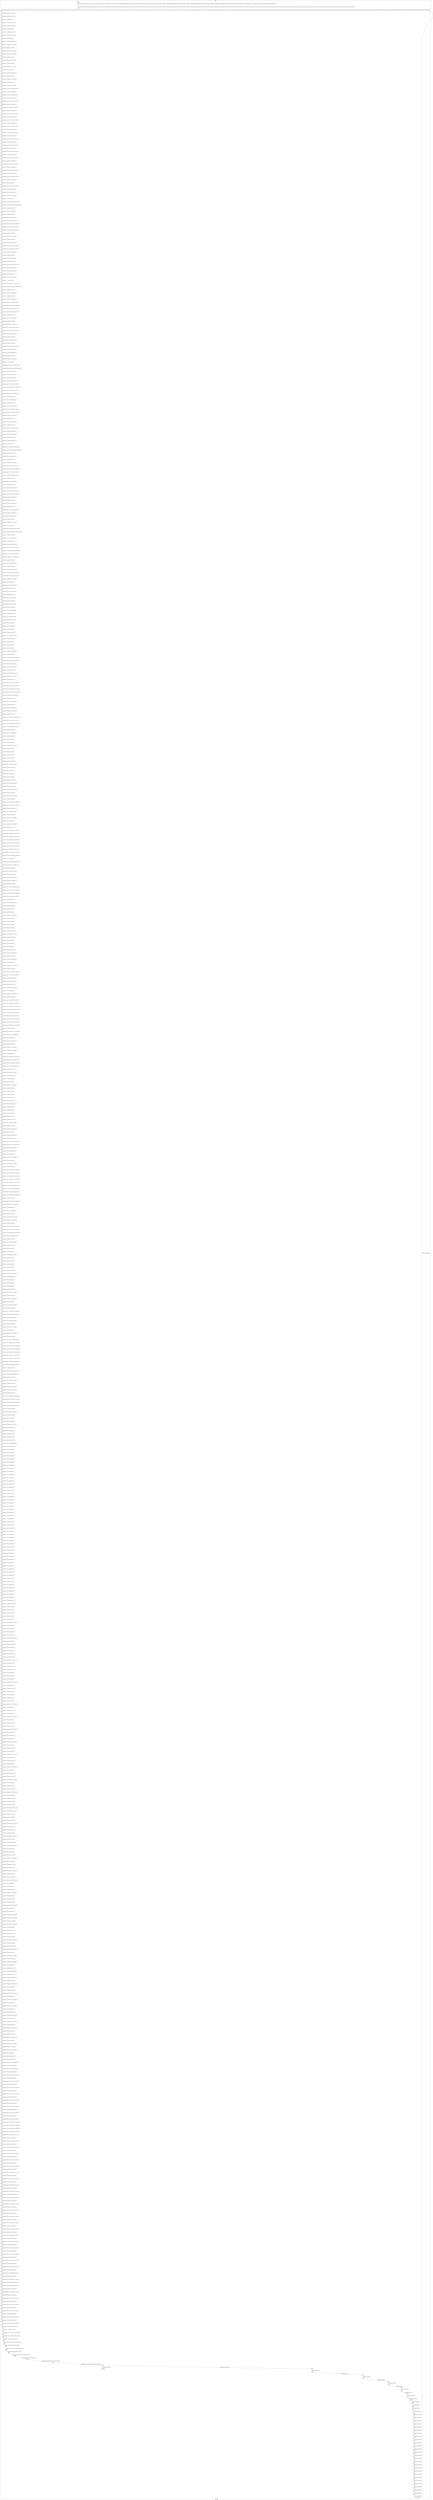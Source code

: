 digraph G {
label="Btor2XCFA";
subgraph cluster_0 {
label="main";
main_init[];
l1[];
l3[];
l4[];
l5[];
l6[];
l7[];
l8[];
l9[];
l10[];
l11[];
l12[];
l13[];
l14[];
l15[];
l16[];
l17[];
l18[];
l19[];
l20[];
l21[];
l22[];
l23[];
l24[];
l25[];
l26[];
l27[];
l28[];
l29[];
l30[];
l31[];
l32[];
l33[];
l34[];
l35[];
l36[];
l37[];
l38[];
l39[];
l40[];
l41[];
l42[];
l43[];
l44[];
l45[];
l46[];
l47[];
l48[];
l49[];
l50[];
l51[];
l52[];
l53[];
l54[];
l55[];
l56[];
l57[];
l58[];
l59[];
l60[];
l61[];
l62[];
l63[];
l64[];
l65[];
l66[];
l67[];
l68[];
l69[];
l70[];
l71[];
l72[];
l73[];
l74[];
l75[];
l76[];
l77[];
l78[];
l79[];
l80[];
l81[];
l82[];
l83[];
l84[];
l85[];
l86[];
l87[];
l88[];
l89[];
l90[];
l91[];
l92[];
l93[];
l94[];
l95[];
l96[];
l97[];
l98[];
l99[];
l100[];
l101[];
l102[];
l103[];
l104[];
l105[];
l106[];
l107[];
l108[];
l109[];
l110[];
l111[];
l112[];
l113[];
l114[];
l115[];
l116[];
l117[];
l118[];
l119[];
l120[];
l121[];
l122[];
l123[];
l124[];
l125[];
l126[];
l127[];
l128[];
l129[];
l130[];
l131[];
l132[];
l133[];
l134[];
l135[];
l136[];
l137[];
l138[];
l139[];
l140[];
l141[];
l142[];
l143[];
l144[];
l145[];
l146[];
l147[];
l148[];
l149[];
l150[];
l151[];
l152[];
l153[];
l154[];
l155[];
l156[];
l157[];
l158[];
l159[];
l160[];
l161[];
l162[];
l163[];
l164[];
l165[];
l166[];
l167[];
l168[];
l169[];
l170[];
l171[];
l172[];
l173[];
l174[];
l175[];
l176[];
l177[];
l178[];
l179[];
l180[];
l181[];
l182[];
l183[];
l184[];
l185[];
l186[];
l187[];
l188[];
l189[];
l190[];
l191[];
l192[];
l193[];
l194[];
l195[];
l196[];
l197[];
l198[];
l199[];
l200[];
l201[];
l202[];
l203[];
l204[];
l205[];
l206[];
l207[];
l208[];
l209[];
l210[];
l211[];
l212[];
l213[];
l214[];
l215[];
l216[];
l217[];
l218[];
l219[];
l220[];
l221[];
l222[];
l223[];
l224[];
l225[];
l226[];
l227[];
l228[];
l229[];
l230[];
l231[];
l232[];
l233[];
l234[];
l235[];
l236[];
l237[];
l238[];
l239[];
l240[];
l241[];
l242[];
l243[];
l244[];
l245[];
l246[];
l247[];
l248[];
l249[];
l250[];
l251[];
l252[];
l253[];
l254[];
l255[];
l256[];
l257[];
l258[];
l259[];
l260[];
l261[];
l262[];
l263[];
l264[];
l265[];
l266[];
l267[];
l268[];
l269[];
l270[];
l271[];
l272[];
l273[];
l274[];
l275[];
l276[];
l277[];
l278[];
l279[];
l280[];
l281[];
l282[];
l283[];
l284[];
l285[];
l286[];
l287[];
l288[];
l289[];
l290[];
l291[];
l292[];
l293[];
l294[];
l295[];
l296[];
l297[];
l298[];
l299[];
l300[];
l301[];
l302[];
l303[];
l304[];
l305[];
l306[];
l307[];
l308[];
l309[];
l310[];
l311[];
l312[];
l313[];
l314[];
l315[];
l316[];
l317[];
l318[];
l319[];
l320[];
l321[];
l322[];
l323[];
l324[];
l325[];
l326[];
l327[];
l328[];
l329[];
l330[];
l331[];
l332[];
l333[];
l334[];
l335[];
l336[];
l337[];
l338[];
l339[];
l340[];
l341[];
l342[];
l343[];
l344[];
l345[];
l346[];
l347[];
l348[];
l349[];
l350[];
l351[];
l352[];
l353[];
l354[];
l355[];
l356[];
l357[];
l358[];
l359[];
l360[];
l361[];
l362[];
l363[];
l364[];
l365[];
l366[];
l367[];
l368[];
l369[];
l370[];
l371[];
l372[];
l373[];
l374[];
l375[];
l376[];
l377[];
l378[];
l379[];
l380[];
l381[];
l382[];
l383[];
l384[];
l385[];
l386[];
l387[];
l388[];
l389[];
l390[];
l391[];
l392[];
l393[];
l394[];
l395[];
l396[];
l397[];
l398[];
l399[];
l400[];
l401[];
l402[];
l403[];
l404[];
l405[];
l406[];
l407[];
l408[];
l409[];
l410[];
l411[];
l412[];
l413[];
l414[];
l415[];
l416[];
l417[];
l418[];
l419[];
l420[];
l421[];
l422[];
l423[];
l424[];
l425[];
l426[];
l427[];
l428[];
l429[];
l430[];
l431[];
l432[];
l433[];
l434[];
l435[];
l436[];
l437[];
l438[];
l439[];
l440[];
l441[];
l442[];
l443[];
l444[];
l445[];
l446[];
l447[];
l448[];
l449[];
l450[];
l451[];
l452[];
l453[];
l454[];
l455[];
l456[];
l457[];
l458[];
l459[];
l460[];
l461[];
l462[];
l463[];
l464[];
l465[];
l466[];
l467[];
l468[];
l469[];
l470[];
l471[];
l472[];
l473[];
l474[];
l475[];
l476[];
l477[];
l478[];
l479[];
l480[];
l481[];
l482[];
l483[];
l484[];
l485[];
l486[];
l487[];
l488[];
l489[];
l490[];
l491[];
l492[];
l493[];
l494[];
l495[];
l496[];
l497[];
l498[];
l499[];
l500[];
l501[];
l502[];
l503[];
l504[];
l505[];
l506[];
l507[];
l508[];
l509[];
l510[];
l511[];
l512[];
l513[];
l514[];
l515[];
l516[];
l517[];
l518[];
l519[];
l520[];
l521[];
l522[];
l523[];
l524[];
l525[];
l526[];
l527[];
l528[];
l529[];
l530[];
l531[];
l532[];
l533[];
l534[];
l535[];
l536[];
l537[];
l538[];
l539[];
l540[];
l541[];
l542[];
l543[];
l544[];
l545[];
l546[];
l547[];
l548[];
l549[];
l550[];
l551[];
l552[];
l553[];
l554[];
l555[];
l556[];
l557[];
l558[];
l559[];
l560[];
l561[];
l562[];
l563[];
l564[];
l565[];
l566[];
l567[];
l568[];
l569[];
l570[];
l571[];
l572[];
l573[];
l574[];
l575[];
l576[];
l577[];
l578[];
l579[];
l580[];
l581[];
l582[];
l583[];
l584[];
l585[];
l586[];
l587[];
l588[];
l589[];
l590[];
l591[];
l592[];
l593[];
l594[];
l595[];
l596[];
l597[];
l598[];
l599[];
l600[];
l601[];
l602[];
l603[];
l604[];
l605[];
l606[];
l607[];
l608[];
l609[];
l610[];
l611[];
l612[];
l613[];
l614[];
l615[];
l616[];
l617[];
l618[];
l619[];
l620[];
l621[];
l622[];
l623[];
l624[];
l625[];
l626[];
l627[];
l628[];
l629[];
l630[];
l631[];
l632[];
l633[];
l634[];
l635[];
l636[];
l637[];
l638[];
l639[];
l640[];
l641[];
l642[];
l643[];
l644[];
l645[];
l646[];
l647[];
l648[];
l649[];
l650[];
l651[];
l652[];
l653[];
l654[];
l655[];
l656[];
l657[];
l658[];
l659[];
l660[];
l661[];
l662[];
l663[];
l664[];
l665[];
l666[];
l667[];
l668[];
l669[];
l670[];
l671[];
l672[];
l673[];
l674[];
l675[];
l676[];
l677[];
l678[];
l679[];
l680[];
l681[];
l682[];
l683[];
l684[];
l685[];
l686[];
l687[];
l688[];
l689[];
l690[];
l691[];
l692[];
l693[];
l694[];
l695[];
l696[];
l697[];
l698[];
l699[];
l700[];
l701[];
l702[];
l703[];
l704[];
l705[];
l706[];
l707[];
l708[];
l709[];
l710[];
l711[];
l712[];
l713[];
l714[];
l715[];
l716[];
l717[];
l718[];
l719[];
l720[];
l721[];
l722[];
l723[];
l724[];
l725[];
l726[];
l727[];
l728[];
l729[];
l730[];
l731[];
l732[];
l733[];
l734[];
l735[];
l736[];
l737[];
l738[];
l739[];
l740[];
l741[];
l742[];
l743[];
l744[];
l745[];
l746[];
l747[];
l748[];
l749[];
l750[];
l751[];
l752[];
l753[];
main_error[];
l754[];
l755[];
l756[];
l757[];
l758[];
l759[];
l760[];
l761[];
l762[];
l763[];
l764[];
l765[];
l766[];
l767[];
l768[];
l769[];
l770[];
l771[];
l772[];
l773[];
l774[];
l775[];
l776[];
l777[];
l778[];
l779[];
l780[];
l781[];
l782[];
l783[];
l784[];
l785[];
l786[];
l787[];
l788[];
l789[];
l790[];
l791[];
l792[];
l793[];
l794[];
l795[];
main_init -> l1 [label="[(assign const_5 #b00000000),(assign const_36 #b0),(assign const_115 #b00000000),(assign const_228 #b1),(assign const_231 #b11111111),(assign const_237 #b000000000000000000000000),(assign const_239 #b00000000000000000000000000011000),(assign const_247 #b00011000),(assign const_250 #b00000001),(assign const_272 #b00000000000000000000000000001110),(assign const_280 #b00001110),(assign const_304 #b00000000000000000000000000000110),(assign const_312 #b00000110),(assign const_336 #b00000000000000000000000000000000),(assign const_367 #b00000000000000000000000000010111),(assign const_375 #b00010111),(assign const_440 #b00000010),(assign const_976 #b00000000000000000000000000000001)] "];
l3 -> l4 [label="[(havoc input_148),(havoc input_150),(havoc input_152),(havoc input_154),(havoc input_156),(havoc input_158),(havoc input_160),(havoc input_162),(havoc input_164),(havoc input_166),(havoc input_168),(havoc input_170),(havoc input_172),(havoc input_174),(havoc input_176),(havoc input_178),(havoc input_180),(havoc input_182),(havoc input_184),(havoc input_186),(havoc input_188),(havoc input_190),(havoc input_192),(havoc input_194),(havoc input_196),(havoc input_198),(havoc input_200),(havoc input_202),(havoc input_204),(havoc input_206),(havoc input_208),(havoc input_210),(havoc input_212),(havoc input_214),(havoc input_216),(havoc input_218),(havoc input_220),(havoc input_222),(havoc input_224),(havoc input_226),(havoc input_230),(havoc input_235),(havoc input_245),(havoc input_256),(havoc input_264),(havoc input_269),(havoc input_278),(havoc input_288),(havoc input_296),(havoc input_301),(havoc input_310),(havoc input_320),(havoc input_328),(havoc input_333),(havoc input_342),(havoc input_351),(havoc input_359),(havoc input_364),(havoc input_373),(havoc input_383),(havoc input_391),(havoc input_394),(havoc input_397),(havoc input_400),(havoc input_403),(havoc input_406),(havoc input_413),(havoc input_424),(havoc input_436),(havoc input_448),(havoc input_459),(havoc input_466),(havoc input_476),(havoc input_496),(havoc input_507),(havoc input_518),(havoc input_525),(havoc input_535),(havoc input_555),(havoc input_566),(havoc input_577),(havoc input_584),(havoc input_594),(havoc input_614),(havoc input_625),(havoc input_636),(havoc input_643),(havoc input_653),(havoc input_673),(havoc input_684)] "];
l4 -> l5 [label="[(assign binary_91 (bvand (bvnot state_37) state_39))] "];
l5 -> l6 [label="[(assign binary_92 (bvand binary_91 (bvnot state_41)))] "];
l6 -> l7 [label="[(assign binary_93 (bvand binary_92 state_43))] "];
l7 -> l8 [label="[(assign binary_94 (bvand binary_93 (bvnot state_45)))] "];
l8 -> l9 [label="[(assign binary_95 (bvand binary_94 (bvnot state_47)))] "];
l9 -> l10 [label="[(assign binary_96 (bvand binary_95 state_49))] "];
l10 -> l11 [label="[(assign binary_97 (bvand binary_96 (bvnot state_51)))] "];
l11 -> l12 [label="[(assign binary_98 (bvand binary_97 (bvnot state_53)))] "];
l12 -> l13 [label="[(assign binary_99 (bvand binary_98 state_55))] "];
l13 -> l14 [label="[(assign binary_100 (bvand binary_99 (bvnot state_57)))] "];
l14 -> l15 [label="[(assign binary_101 (bvand binary_100 (bvnot state_59)))] "];
l15 -> l16 [label="[(assign binary_102 (bvand binary_101 state_61))] "];
l16 -> l17 [label="[(assign binary_103 (bvand binary_102 (bvnot state_63)))] "];
l17 -> l18 [label="[(assign binary_104 (bvand binary_103 (bvnot state_65)))] "];
l18 -> l19 [label="[(assign binary_105 (bvand binary_104 state_67))] "];
l19 -> l20 [label="[(assign binary_106 (bvand binary_105 (bvnot state_69)))] "];
l20 -> l21 [label="[(assign binary_107 (bvand binary_106 state_71))] "];
l21 -> l22 [label="[(assign binary_108 (bvand binary_107 (bvnot state_73)))] "];
l22 -> l23 [label="[(assign binary_109 (bvand binary_108 state_75))] "];
l23 -> l24 [label="[(assign binary_110 (bvand binary_109 (bvnot state_77)))] "];
l24 -> l25 [label="[(assign binary_111 (bvand binary_110 state_79))] "];
l25 -> l26 [label="[(assign binary_112 (bvand binary_111 (bvnot state_81)))] "];
l26 -> l27 [label="[(assign binary_113 (bvand binary_112 state_83))] "];
l27 -> l28 [label="[(assign binary_114 (bvand binary_113 (bvnot state_85)))] "];
l28 -> l29 [label="[(assign comparison_116 (ite (= const_115 state_6) #b1 #b0))] "];
l29 -> l30 [label="[(assign binary_117 (bvand binary_114 comparison_116))] "];
l30 -> l31 [label="[(assign comparison_118 (ite (= const_115 state_8) #b1 #b0))] "];
l31 -> l32 [label="[(assign binary_119 (bvand binary_117 comparison_118))] "];
l32 -> l33 [label="[(assign comparison_120 (ite (= const_115 state_10) #b1 #b0))] "];
l33 -> l34 [label="[(assign binary_121 (bvand binary_119 comparison_120))] "];
l34 -> l35 [label="[(assign comparison_122 (ite (= const_115 state_12) #b1 #b0))] "];
l35 -> l36 [label="[(assign binary_123 (bvand binary_121 comparison_122))] "];
l36 -> l37 [label="[(assign comparison_124 (ite (= const_115 state_14) #b1 #b0))] "];
l37 -> l38 [label="[(assign binary_125 (bvand binary_123 comparison_124))] "];
l38 -> l39 [label="[(assign comparison_126 (ite (= const_115 state_16) #b1 #b0))] "];
l39 -> l40 [label="[(assign binary_127 (bvand binary_125 comparison_126))] "];
l40 -> l41 [label="[(assign comparison_128 (ite (= const_115 state_18) #b1 #b0))] "];
l41 -> l42 [label="[(assign binary_129 (bvand binary_127 comparison_128))] "];
l42 -> l43 [label="[(assign comparison_130 (ite (= const_115 state_20) #b1 #b0))] "];
l43 -> l44 [label="[(assign binary_131 (bvand binary_129 comparison_130))] "];
l44 -> l45 [label="[(assign comparison_132 (ite (= const_115 state_22) #b1 #b0))] "];
l45 -> l46 [label="[(assign binary_133 (bvand binary_131 comparison_132))] "];
l46 -> l47 [label="[(assign comparison_134 (ite (= const_115 state_24) #b1 #b0))] "];
l47 -> l48 [label="[(assign binary_135 (bvand binary_133 comparison_134))] "];
l48 -> l49 [label="[(assign comparison_136 (ite (= const_115 state_26) #b1 #b0))] "];
l49 -> l50 [label="[(assign binary_137 (bvand binary_135 comparison_136))] "];
l50 -> l51 [label="[(assign comparison_138 (ite (= const_115 state_28) #b1 #b0))] "];
l51 -> l52 [label="[(assign binary_139 (bvand binary_137 comparison_138))] "];
l52 -> l53 [label="[(assign comparison_140 (ite (= const_115 state_30) #b1 #b0))] "];
l53 -> l54 [label="[(assign binary_141 (bvand binary_139 comparison_140))] "];
l54 -> l55 [label="[(assign comparison_142 (ite (= const_115 state_32) #b1 #b0))] "];
l55 -> l56 [label="[(assign binary_143 (bvand binary_141 comparison_142))] "];
l56 -> l57 [label="[(assign comparison_144 (ite (= const_115 state_34) #b1 #b0))] "];
l57 -> l58 [label="[(assign binary_145 (bvand binary_143 comparison_144))] "];
l58 -> l59 [label="[(assign binary_146 (bvand state_89 binary_145))] "];
l59 -> l60 [label="[(assign comparison_232 (ite (= const_231 input_150) #b1 #b0))] "];
l60 -> l61 [label="[(assign binary_233 (bvand input_182 comparison_232))] "];
l61 -> l62 [label="[(assign binary_234 (bvor (bvnot input_230) binary_233))] "];
l62 -> l63 [label="[(assign binary_236 (bvand input_182 (bvnot input_230)))] "];
l63 -> l64 [label="[(assign binary_238 (++ const_237 input_150))] "];
l64 -> l65 [label="[(assign comparison_240 (ite (bvule binary_238 const_239) #b1 #b0))] "];
l65 -> l66 [label="[(assign binary_241 (bvand (bvnot comparison_232) (bvnot comparison_240)))] "];
l66 -> l67 [label="[(assign binary_242 (bvand binary_236 binary_241))] "];
l67 -> l68 [label="[(assign binary_243 (bvor (bvnot input_235) binary_242))] "];
l68 -> l69 [label="[(assign binary_244 (bvand binary_234 binary_243))] "];
l69 -> l70 [label="[(assign binary_246 (bvand binary_236 (bvnot input_235)))] "];
l70 -> l71 [label="[(assign comparison_248 (ite (= const_247 input_150) #b1 #b0))] "];
l71 -> l72 [label="[(assign binary_249 (bvand (bvnot comparison_232) comparison_248))] "];
l72 -> l73 [label="[(assign comparison_251 (ite (= const_250 input_148) #b1 #b0))] "];
l73 -> l74 [label="[(assign binary_252 (bvand binary_249 (bvnot comparison_251)))] "];
l74 -> l75 [label="[(assign binary_253 (bvand binary_246 binary_252))] "];
l75 -> l76 [label="[(assign binary_254 (bvor (bvnot input_245) binary_253))] "];
l76 -> l77 [label="[(assign binary_255 (bvand binary_244 binary_254))] "];
l77 -> l78 [label="[(assign binary_257 (bvand binary_246 (bvnot input_245)))] "];
l78 -> l79 [label="[(assign ternary_258 (ite (= input_245 #b1) const_115 input_148))] "];
l79 -> l80 [label="[(assign comparison_259 (ite (= const_250 ternary_258) #b1 #b0))] "];
l80 -> l81 [label="[(assign binary_260 (bvand binary_249 comparison_259))] "];
l81 -> l82 [label="[(assign binary_261 (bvand binary_257 binary_260))] "];
l82 -> l83 [label="[(assign binary_262 (bvor (bvnot input_256) binary_261))] "];
l83 -> l84 [label="[(assign binary_263 (bvand binary_255 binary_262))] "];
l84 -> l85 [label="[(assign comparison_265 (ite (= const_231 input_154) #b1 #b0))] "];
l85 -> l86 [label="[(assign binary_266 (bvand input_188 comparison_265))] "];
l86 -> l87 [label="[(assign binary_267 (bvor (bvnot input_264) binary_266))] "];
l87 -> l88 [label="[(assign binary_268 (bvand binary_263 binary_267))] "];
l88 -> l89 [label="[(assign binary_270 (bvand input_188 (bvnot input_264)))] "];
l89 -> l90 [label="[(assign binary_271 (++ const_237 input_154))] "];
l90 -> l91 [label="[(assign comparison_273 (ite (bvule binary_271 const_272) #b1 #b0))] "];
l91 -> l92 [label="[(assign binary_274 (bvand (bvnot comparison_265) (bvnot comparison_273)))] "];
l92 -> l93 [label="[(assign binary_275 (bvand binary_270 binary_274))] "];
l93 -> l94 [label="[(assign binary_276 (bvor (bvnot input_269) binary_275))] "];
l94 -> l95 [label="[(assign binary_277 (bvand binary_268 binary_276))] "];
l95 -> l96 [label="[(assign binary_279 (bvand binary_270 (bvnot input_269)))] "];
l96 -> l97 [label="[(assign comparison_281 (ite (= const_280 input_154) #b1 #b0))] "];
l97 -> l98 [label="[(assign binary_282 (bvand (bvnot comparison_265) comparison_281))] "];
l98 -> l99 [label="[(assign comparison_283 (ite (= const_250 input_152) #b1 #b0))] "];
l99 -> l100 [label="[(assign binary_284 (bvand binary_282 (bvnot comparison_283)))] "];
l100 -> l101 [label="[(assign binary_285 (bvand binary_279 binary_284))] "];
l101 -> l102 [label="[(assign binary_286 (bvor (bvnot input_278) binary_285))] "];
l102 -> l103 [label="[(assign binary_287 (bvand binary_277 binary_286))] "];
l103 -> l104 [label="[(assign binary_289 (bvand binary_279 (bvnot input_278)))] "];
l104 -> l105 [label="[(assign ternary_290 (ite (= input_278 #b1) const_115 input_152))] "];
l105 -> l106 [label="[(assign comparison_291 (ite (= const_250 ternary_290) #b1 #b0))] "];
l106 -> l107 [label="[(assign binary_292 (bvand binary_282 comparison_291))] "];
l107 -> l108 [label="[(assign binary_293 (bvand binary_289 binary_292))] "];
l108 -> l109 [label="[(assign binary_294 (bvor (bvnot input_288) binary_293))] "];
l109 -> l110 [label="[(assign binary_295 (bvand binary_287 binary_294))] "];
l110 -> l111 [label="[(assign comparison_297 (ite (= const_231 input_158) #b1 #b0))] "];
l111 -> l112 [label="[(assign binary_298 (bvand input_194 comparison_297))] "];
l112 -> l113 [label="[(assign binary_299 (bvor (bvnot input_296) binary_298))] "];
l113 -> l114 [label="[(assign binary_300 (bvand binary_295 binary_299))] "];
l114 -> l115 [label="[(assign binary_302 (bvand input_194 (bvnot input_296)))] "];
l115 -> l116 [label="[(assign binary_303 (++ const_237 input_158))] "];
l116 -> l117 [label="[(assign comparison_305 (ite (bvule binary_303 const_304) #b1 #b0))] "];
l117 -> l118 [label="[(assign binary_306 (bvand (bvnot comparison_297) (bvnot comparison_305)))] "];
l118 -> l119 [label="[(assign binary_307 (bvand binary_302 binary_306))] "];
l119 -> l120 [label="[(assign binary_308 (bvor (bvnot input_301) binary_307))] "];
l120 -> l121 [label="[(assign binary_309 (bvand binary_300 binary_308))] "];
l121 -> l122 [label="[(assign binary_311 (bvand binary_302 (bvnot input_301)))] "];
l122 -> l123 [label="[(assign comparison_313 (ite (= const_312 input_158) #b1 #b0))] "];
l123 -> l124 [label="[(assign binary_314 (bvand (bvnot comparison_297) comparison_313))] "];
l124 -> l125 [label="[(assign comparison_315 (ite (= const_250 input_156) #b1 #b0))] "];
l125 -> l126 [label="[(assign binary_316 (bvand binary_314 (bvnot comparison_315)))] "];
l126 -> l127 [label="[(assign binary_317 (bvand binary_311 binary_316))] "];
l127 -> l128 [label="[(assign binary_318 (bvor (bvnot input_310) binary_317))] "];
l128 -> l129 [label="[(assign binary_319 (bvand binary_309 binary_318))] "];
l129 -> l130 [label="[(assign binary_321 (bvand binary_311 (bvnot input_310)))] "];
l130 -> l131 [label="[(assign ternary_322 (ite (= input_310 #b1) const_115 input_156))] "];
l131 -> l132 [label="[(assign comparison_323 (ite (= const_250 ternary_322) #b1 #b0))] "];
l132 -> l133 [label="[(assign binary_324 (bvand binary_314 comparison_323))] "];
l133 -> l134 [label="[(assign binary_325 (bvand binary_321 binary_324))] "];
l134 -> l135 [label="[(assign binary_326 (bvor (bvnot input_320) binary_325))] "];
l135 -> l136 [label="[(assign binary_327 (bvand binary_319 binary_326))] "];
l136 -> l137 [label="[(assign comparison_329 (ite (= const_231 input_162) #b1 #b0))] "];
l137 -> l138 [label="[(assign binary_330 (bvand input_200 comparison_329))] "];
l138 -> l139 [label="[(assign binary_331 (bvor (bvnot input_328) binary_330))] "];
l139 -> l140 [label="[(assign binary_332 (bvand binary_327 binary_331))] "];
l140 -> l141 [label="[(assign binary_334 (bvand input_200 (bvnot input_328)))] "];
l141 -> l142 [label="[(assign binary_335 (++ const_237 input_162))] "];
l142 -> l143 [label="[(assign comparison_337 (ite (bvule binary_335 const_336) #b1 #b0))] "];
l143 -> l144 [label="[(assign binary_338 (bvand (bvnot comparison_329) (bvnot comparison_337)))] "];
l144 -> l145 [label="[(assign binary_339 (bvand binary_334 binary_338))] "];
l145 -> l146 [label="[(assign binary_340 (bvor (bvnot input_333) binary_339))] "];
l146 -> l147 [label="[(assign binary_341 (bvand binary_332 binary_340))] "];
l147 -> l148 [label="[(assign binary_343 (bvand binary_334 (bvnot input_333)))] "];
l148 -> l149 [label="[(assign comparison_344 (ite (= const_115 input_162) #b1 #b0))] "];
l149 -> l150 [label="[(assign binary_345 (bvand (bvnot comparison_329) comparison_344))] "];
l150 -> l151 [label="[(assign comparison_346 (ite (= const_250 input_160) #b1 #b0))] "];
l151 -> l152 [label="[(assign binary_347 (bvand binary_345 (bvnot comparison_346)))] "];
l152 -> l153 [label="[(assign binary_348 (bvand binary_343 binary_347))] "];
l153 -> l154 [label="[(assign binary_349 (bvor (bvnot input_342) binary_348))] "];
l154 -> l155 [label="[(assign binary_350 (bvand binary_341 binary_349))] "];
l155 -> l156 [label="[(assign binary_352 (bvand binary_343 (bvnot input_342)))] "];
l156 -> l157 [label="[(assign ternary_353 (ite (= input_342 #b1) const_115 input_160))] "];
l157 -> l158 [label="[(assign comparison_354 (ite (= const_250 ternary_353) #b1 #b0))] "];
l158 -> l159 [label="[(assign binary_355 (bvand binary_345 comparison_354))] "];
l159 -> l160 [label="[(assign binary_356 (bvand binary_352 binary_355))] "];
l160 -> l161 [label="[(assign binary_357 (bvor (bvnot input_351) binary_356))] "];
l161 -> l162 [label="[(assign binary_358 (bvand binary_350 binary_357))] "];
l162 -> l163 [label="[(assign comparison_360 (ite (= const_231 input_166) #b1 #b0))] "];
l163 -> l164 [label="[(assign binary_361 (bvand input_206 comparison_360))] "];
l164 -> l165 [label="[(assign binary_362 (bvor (bvnot input_359) binary_361))] "];
l165 -> l166 [label="[(assign binary_363 (bvand binary_358 binary_362))] "];
l166 -> l167 [label="[(assign binary_365 (bvand input_206 (bvnot input_359)))] "];
l167 -> l168 [label="[(assign binary_366 (++ const_237 input_166))] "];
l168 -> l169 [label="[(assign comparison_368 (ite (bvule binary_366 const_367) #b1 #b0))] "];
l169 -> l170 [label="[(assign binary_369 (bvand (bvnot comparison_360) (bvnot comparison_368)))] "];
l170 -> l171 [label="[(assign binary_370 (bvand binary_365 binary_369))] "];
l171 -> l172 [label="[(assign binary_371 (bvor (bvnot input_364) binary_370))] "];
l172 -> l173 [label="[(assign binary_372 (bvand binary_363 binary_371))] "];
l173 -> l174 [label="[(assign binary_374 (bvand binary_365 (bvnot input_364)))] "];
l174 -> l175 [label="[(assign comparison_376 (ite (= const_375 input_166) #b1 #b0))] "];
l175 -> l176 [label="[(assign binary_377 (bvand (bvnot comparison_360) comparison_376))] "];
l176 -> l177 [label="[(assign comparison_378 (ite (= const_250 input_164) #b1 #b0))] "];
l177 -> l178 [label="[(assign binary_379 (bvand binary_377 (bvnot comparison_378)))] "];
l178 -> l179 [label="[(assign binary_380 (bvand binary_374 binary_379))] "];
l179 -> l180 [label="[(assign binary_381 (bvor (bvnot input_373) binary_380))] "];
l180 -> l181 [label="[(assign binary_382 (bvand binary_372 binary_381))] "];
l181 -> l182 [label="[(assign binary_384 (bvand binary_374 (bvnot input_373)))] "];
l182 -> l183 [label="[(assign ternary_385 (ite (= input_373 #b1) const_115 input_164))] "];
l183 -> l184 [label="[(assign comparison_386 (ite (= const_250 ternary_385) #b1 #b0))] "];
l184 -> l185 [label="[(assign binary_387 (bvand binary_377 comparison_386))] "];
l185 -> l186 [label="[(assign binary_388 (bvand binary_384 binary_387))] "];
l186 -> l187 [label="[(assign binary_389 (bvor (bvnot input_383) binary_388))] "];
l187 -> l188 [label="[(assign binary_390 (bvand binary_382 binary_389))] "];
l188 -> l189 [label="[(assign binary_392 (bvor input_210 (bvnot input_391)))] "];
l189 -> l190 [label="[(assign binary_393 (bvand binary_390 binary_392))] "];
l190 -> l191 [label="[(assign binary_395 (bvor input_214 (bvnot input_394)))] "];
l191 -> l192 [label="[(assign binary_396 (bvand binary_393 binary_395))] "];
l192 -> l193 [label="[(assign binary_398 (bvor input_218 (bvnot input_397)))] "];
l193 -> l194 [label="[(assign binary_399 (bvand binary_396 binary_398))] "];
l194 -> l195 [label="[(assign binary_401 (bvor input_222 (bvnot input_400)))] "];
l195 -> l196 [label="[(assign binary_402 (bvand binary_399 binary_401))] "];
l196 -> l197 [label="[(assign binary_404 (bvor input_226 (bvnot input_403)))] "];
l197 -> l198 [label="[(assign binary_405 (bvand binary_402 binary_404))] "];
l198 -> l199 [label="[(assign binary_407 (bvor input_204 input_359))] "];
l199 -> l200 [label="[(assign binary_408 (bvor binary_407 input_383))] "];
l200 -> l201 [label="[(assign binary_409 (bvor input_208 input_391))] "];
l201 -> l202 [label="[(assign binary_410 (bvand binary_408 binary_409))] "];
l202 -> l203 [label="[(assign binary_411 (bvor (bvnot input_406) binary_410))] "];
l203 -> l204 [label="[(assign binary_412 (bvand binary_405 binary_411))] "];
l204 -> l205 [label="[(assign binary_414 (bvor input_202 input_364))] "];
l205 -> l206 [label="[(assign binary_415 (bvor binary_414 input_373))] "];
l206 -> l207 [label="[(assign binary_416 (bvor binary_415 input_406))] "];
l207 -> l208 [label="[(assign binary_417 (bvand binary_409 (bvnot input_406)))] "];
l208 -> l209 [label="[(assign binary_418 (bvand binary_416 binary_417))] "];
l209 -> l210 [label="[(assign ternary_419 (ite (= input_406 #b1) const_115 ternary_385))] "];
l210 -> l211 [label="[(assign comparison_420 (ite (= const_115 ternary_419) #b1 #b0))] "];
l211 -> l212 [label="[(assign binary_421 (bvand binary_418 comparison_420))] "];
l212 -> l213 [label="[(assign binary_422 (bvor (bvnot input_413) binary_421))] "];
l213 -> l214 [label="[(assign binary_423 (bvand binary_412 binary_422))] "];
l214 -> l215 [label="[(assign binary_425 (bvand binary_384 (bvnot input_383)))] "];
l215 -> l216 [label="[(assign binary_426 (bvand binary_417 (bvnot input_413)))] "];
l216 -> l217 [label="[(assign binary_427 (bvand binary_425 binary_426))] "];
l217 -> l218 [label="[(assign ternary_428 (ite (= input_413 #b1) const_250 ternary_419))] "];
l218 -> l219 [label="[(assign comparison_429 (ite (= const_250 ternary_428) #b1 #b0))] "];
l219 -> l220 [label="[(assign binary_430 (bvand (bvnot comparison_360) comparison_429))] "];
l220 -> l221 [label="[(assign comparison_431 (ite (bvule const_367 binary_366) #b1 #b0))] "];
l221 -> l222 [label="[(assign binary_432 (bvand binary_430 (bvnot comparison_431)))] "];
l222 -> l223 [label="[(assign binary_433 (bvand binary_427 binary_432))] "];
l223 -> l224 [label="[(assign binary_434 (bvor (bvnot input_424) binary_433))] "];
l224 -> l225 [label="[(assign binary_435 (bvand binary_423 binary_434))] "];
l225 -> l226 [label="[(assign binary_437 (bvand binary_425 (bvnot input_424)))] "];
l226 -> l227 [label="[(assign binary_438 (bvand binary_426 (bvnot input_424)))] "];
l227 -> l228 [label="[(assign binary_439 (bvand binary_437 binary_438))] "];
l228 -> l229 [label="[(assign ternary_441 (ite (= input_424 #b1) const_440 ternary_428))] "];
l229 -> l230 [label="[(assign comparison_442 (ite (= const_115 ternary_441) #b1 #b0))] "];
l230 -> l231 [label="[(assign binary_443 (bvand (bvnot comparison_360) comparison_442))] "];
l231 -> l232 [label="[(assign binary_444 (bvand (bvnot comparison_431) binary_443))] "];
l232 -> l233 [label="[(assign binary_445 (bvand binary_439 binary_444))] "];
l233 -> l234 [label="[(assign binary_446 (bvor (bvnot input_436) binary_445))] "];
l234 -> l235 [label="[(assign binary_447 (bvand binary_435 binary_446))] "];
l235 -> l236 [label="[(assign binary_449 (bvor input_178 input_235))] "];
l236 -> l237 [label="[(assign binary_450 (bvor binary_449 input_245))] "];
l237 -> l238 [label="[(assign binary_451 (bvand input_210 (bvnot input_391)))] "];
l238 -> l239 [label="[(assign binary_452 (bvor binary_451 input_406))] "];
l239 -> l240 [label="[(assign binary_453 (bvor binary_452 input_413))] "];
l240 -> l241 [label="[(assign binary_454 (bvor binary_453 input_424))] "];
l241 -> l242 [label="[(assign binary_455 (bvor binary_454 input_436))] "];
l242 -> l243 [label="[(assign binary_456 (bvand binary_450 binary_455))] "];
l243 -> l244 [label="[(assign binary_457 (bvor (bvnot input_448) binary_456))] "];
l244 -> l245 [label="[(assign binary_458 (bvand binary_447 binary_457))] "];
l245 -> l246 [label="[(assign binary_460 (bvor input_180 input_230))] "];
l246 -> l247 [label="[(assign binary_461 (bvor binary_460 input_256))] "];
l247 -> l248 [label="[(assign binary_462 (bvor input_212 input_394))] "];
l248 -> l249 [label="[(assign binary_463 (bvand binary_461 binary_462))] "];
l249 -> l250 [label="[(assign binary_464 (bvor (bvnot input_459) binary_463))] "];
l250 -> l251 [label="[(assign binary_465 (bvand binary_458 binary_464))] "];
l251 -> l252 [label="[(assign binary_467 (bvand binary_450 (bvnot input_448)))] "];
l252 -> l253 [label="[(assign binary_468 (bvor binary_467 input_459))] "];
l253 -> l254 [label="[(assign binary_469 (bvand binary_462 (bvnot input_459)))] "];
l254 -> l255 [label="[(assign binary_470 (bvand binary_468 binary_469))] "];
l255 -> l256 [label="[(assign ternary_471 (ite (= input_459 #b1) const_115 ternary_258))] "];
l256 -> l257 [label="[(assign comparison_472 (ite (= const_115 ternary_471) #b1 #b0))] "];
l257 -> l258 [label="[(assign binary_473 (bvand binary_470 comparison_472))] "];
l258 -> l259 [label="[(assign binary_474 (bvor (bvnot input_466) binary_473))] "];
l259 -> l260 [label="[(assign binary_475 (bvand binary_465 binary_474))] "];
l260 -> l261 [label="[(assign binary_477 (bvand binary_257 (bvnot input_256)))] "];
l261 -> l262 [label="[(assign binary_478 (bvor binary_477 input_448))] "];
l262 -> l263 [label="[(assign binary_479 (bvand binary_469 (bvnot input_466)))] "];
l263 -> l264 [label="[(assign binary_480 (bvand binary_478 binary_479))] "];
l264 -> l265 [label="[(assign ternary_481 (ite (= input_406 #b1) const_231 input_168))] "];
l265 -> l266 [label="[(assign ternary_482 (ite (= input_413 #b1) const_375 ternary_481))] "];
l266 -> l267 [label="[(assign ternary_483 (ite (= input_424 #b1) input_166 ternary_482))] "];
l267 -> l268 [label="[(assign ternary_484 (ite (= input_436 #b1) input_166 ternary_483))] "];
l268 -> l269 [label="[(assign ternary_485 (ite (= input_448 #b1) ternary_484 input_150))] "];
l269 -> l270 [label="[(assign comparison_486 (ite (= const_231 ternary_485) #b1 #b0))] "];
l270 -> l271 [label="[(assign ternary_487 (ite (= input_466 #b1) const_250 ternary_471))] "];
l271 -> l272 [label="[(assign comparison_488 (ite (= const_250 ternary_487) #b1 #b0))] "];
l272 -> l273 [label="[(assign binary_489 (bvand (bvnot comparison_486) comparison_488))] "];
l273 -> l274 [label="[(assign binary_490 (++ const_237 ternary_485))] "];
l274 -> l275 [label="[(assign comparison_491 (ite (bvule const_239 binary_490) #b1 #b0))] "];
l275 -> l276 [label="[(assign binary_492 (bvand binary_489 (bvnot comparison_491)))] "];
l276 -> l277 [label="[(assign binary_493 (bvand binary_480 binary_492))] "];
l277 -> l278 [label="[(assign binary_494 (bvor (bvnot input_476) binary_493))] "];
l278 -> l279 [label="[(assign binary_495 (bvand binary_475 binary_494))] "];
l279 -> l280 [label="[(assign binary_497 (bvand binary_478 (bvnot input_476)))] "];
l280 -> l281 [label="[(assign binary_498 (bvand binary_479 (bvnot input_476)))] "];
l281 -> l282 [label="[(assign binary_499 (bvand binary_497 binary_498))] "];
l282 -> l283 [label="[(assign ternary_500 (ite (= input_476 #b1) const_440 ternary_487))] "];
l283 -> l284 [label="[(assign comparison_501 (ite (= const_115 ternary_500) #b1 #b0))] "];
l284 -> l285 [label="[(assign binary_502 (bvand (bvnot comparison_486) comparison_501))] "];
l285 -> l286 [label="[(assign binary_503 (bvand (bvnot comparison_491) binary_502))] "];
l286 -> l287 [label="[(assign binary_504 (bvand binary_499 binary_503))] "];
l287 -> l288 [label="[(assign binary_505 (bvor (bvnot input_496) binary_504))] "];
l288 -> l289 [label="[(assign binary_506 (bvand binary_495 binary_505))] "];
l289 -> l290 [label="[(assign binary_508 (bvor input_184 input_269))] "];
l290 -> l291 [label="[(assign binary_509 (bvor binary_508 input_278))] "];
l291 -> l292 [label="[(assign binary_510 (bvand input_214 (bvnot input_394)))] "];
l292 -> l293 [label="[(assign binary_511 (bvor binary_510 input_459))] "];
l293 -> l294 [label="[(assign binary_512 (bvor binary_511 input_466))] "];
l294 -> l295 [label="[(assign binary_513 (bvor binary_512 input_476))] "];
l295 -> l296 [label="[(assign binary_514 (bvor binary_513 input_496))] "];
l296 -> l297 [label="[(assign binary_515 (bvand binary_509 binary_514))] "];
l297 -> l298 [label="[(assign binary_516 (bvor (bvnot input_507) binary_515))] "];
l298 -> l299 [label="[(assign binary_517 (bvand binary_506 binary_516))] "];
l299 -> l300 [label="[(assign binary_519 (bvor input_186 input_264))] "];
l300 -> l301 [label="[(assign binary_520 (bvor binary_519 input_288))] "];
l301 -> l302 [label="[(assign binary_521 (bvor input_216 input_397))] "];
l302 -> l303 [label="[(assign binary_522 (bvand binary_520 binary_521))] "];
l303 -> l304 [label="[(assign binary_523 (bvor (bvnot input_518) binary_522))] "];
l304 -> l305 [label="[(assign binary_524 (bvand binary_517 binary_523))] "];
l305 -> l306 [label="[(assign binary_526 (bvand binary_509 (bvnot input_507)))] "];
l306 -> l307 [label="[(assign binary_527 (bvor binary_526 input_518))] "];
l307 -> l308 [label="[(assign binary_528 (bvand binary_521 (bvnot input_518)))] "];
l308 -> l309 [label="[(assign binary_529 (bvand binary_527 binary_528))] "];
l309 -> l310 [label="[(assign ternary_530 (ite (= input_518 #b1) const_115 ternary_290))] "];
l310 -> l311 [label="[(assign comparison_531 (ite (= const_115 ternary_530) #b1 #b0))] "];
l311 -> l312 [label="[(assign binary_532 (bvand binary_529 comparison_531))] "];
l312 -> l313 [label="[(assign binary_533 (bvor (bvnot input_525) binary_532))] "];
l313 -> l314 [label="[(assign binary_534 (bvand binary_524 binary_533))] "];
l314 -> l315 [label="[(assign binary_536 (bvand binary_289 (bvnot input_288)))] "];
l315 -> l316 [label="[(assign binary_537 (bvor binary_536 input_507))] "];
l316 -> l317 [label="[(assign binary_538 (bvand binary_528 (bvnot input_525)))] "];
l317 -> l318 [label="[(assign binary_539 (bvand binary_537 binary_538))] "];
l318 -> l319 [label="[(assign ternary_540 (ite (= input_459 #b1) const_231 input_170))] "];
l319 -> l320 [label="[(assign ternary_541 (ite (= input_466 #b1) const_247 ternary_540))] "];
l320 -> l321 [label="[(assign ternary_542 (ite (= input_476 #b1) ternary_485 ternary_541))] "];
l321 -> l322 [label="[(assign ternary_543 (ite (= input_496 #b1) ternary_485 ternary_542))] "];
l322 -> l323 [label="[(assign ternary_544 (ite (= input_507 #b1) ternary_543 input_154))] "];
l323 -> l324 [label="[(assign comparison_545 (ite (= const_231 ternary_544) #b1 #b0))] "];
l324 -> l325 [label="[(assign ternary_546 (ite (= input_525 #b1) const_250 ternary_530))] "];
l325 -> l326 [label="[(assign comparison_547 (ite (= const_250 ternary_546) #b1 #b0))] "];
l326 -> l327 [label="[(assign binary_548 (bvand (bvnot comparison_545) comparison_547))] "];
l327 -> l328 [label="[(assign binary_549 (++ const_237 ternary_544))] "];
l328 -> l329 [label="[(assign comparison_550 (ite (bvule const_272 binary_549) #b1 #b0))] "];
l329 -> l330 [label="[(assign binary_551 (bvand binary_548 (bvnot comparison_550)))] "];
l330 -> l331 [label="[(assign binary_552 (bvand binary_539 binary_551))] "];
l331 -> l332 [label="[(assign binary_553 (bvor (bvnot input_535) binary_552))] "];
l332 -> l333 [label="[(assign binary_554 (bvand binary_534 binary_553))] "];
l333 -> l334 [label="[(assign binary_556 (bvand binary_537 (bvnot input_535)))] "];
l334 -> l335 [label="[(assign binary_557 (bvand binary_538 (bvnot input_535)))] "];
l335 -> l336 [label="[(assign binary_558 (bvand binary_556 binary_557))] "];
l336 -> l337 [label="[(assign ternary_559 (ite (= input_535 #b1) const_440 ternary_546))] "];
l337 -> l338 [label="[(assign comparison_560 (ite (= const_115 ternary_559) #b1 #b0))] "];
l338 -> l339 [label="[(assign binary_561 (bvand (bvnot comparison_545) comparison_560))] "];
l339 -> l340 [label="[(assign binary_562 (bvand (bvnot comparison_550) binary_561))] "];
l340 -> l341 [label="[(assign binary_563 (bvand binary_558 binary_562))] "];
l341 -> l342 [label="[(assign binary_564 (bvor (bvnot input_555) binary_563))] "];
l342 -> l343 [label="[(assign binary_565 (bvand binary_554 binary_564))] "];
l343 -> l344 [label="[(assign binary_567 (bvor input_190 input_301))] "];
l344 -> l345 [label="[(assign binary_568 (bvor binary_567 input_310))] "];
l345 -> l346 [label="[(assign binary_569 (bvand input_218 (bvnot input_397)))] "];
l346 -> l347 [label="[(assign binary_570 (bvor binary_569 input_518))] "];
l347 -> l348 [label="[(assign binary_571 (bvor binary_570 input_525))] "];
l348 -> l349 [label="[(assign binary_572 (bvor binary_571 input_535))] "];
l349 -> l350 [label="[(assign binary_573 (bvor binary_572 input_555))] "];
l350 -> l351 [label="[(assign binary_574 (bvand binary_568 binary_573))] "];
l351 -> l352 [label="[(assign binary_575 (bvor (bvnot input_566) binary_574))] "];
l352 -> l353 [label="[(assign binary_576 (bvand binary_565 binary_575))] "];
l353 -> l354 [label="[(assign binary_578 (bvor input_192 input_296))] "];
l354 -> l355 [label="[(assign binary_579 (bvor binary_578 input_320))] "];
l355 -> l356 [label="[(assign binary_580 (bvor input_220 input_400))] "];
l356 -> l357 [label="[(assign binary_581 (bvand binary_579 binary_580))] "];
l357 -> l358 [label="[(assign binary_582 (bvor (bvnot input_577) binary_581))] "];
l358 -> l359 [label="[(assign binary_583 (bvand binary_576 binary_582))] "];
l359 -> l360 [label="[(assign binary_585 (bvand binary_568 (bvnot input_566)))] "];
l360 -> l361 [label="[(assign binary_586 (bvor binary_585 input_577))] "];
l361 -> l362 [label="[(assign binary_587 (bvand binary_580 (bvnot input_577)))] "];
l362 -> l363 [label="[(assign binary_588 (bvand binary_586 binary_587))] "];
l363 -> l364 [label="[(assign ternary_589 (ite (= input_577 #b1) const_115 ternary_322))] "];
l364 -> l365 [label="[(assign comparison_590 (ite (= const_115 ternary_589) #b1 #b0))] "];
l365 -> l366 [label="[(assign binary_591 (bvand binary_588 comparison_590))] "];
l366 -> l367 [label="[(assign binary_592 (bvor (bvnot input_584) binary_591))] "];
l367 -> l368 [label="[(assign binary_593 (bvand binary_583 binary_592))] "];
l368 -> l369 [label="[(assign binary_595 (bvand binary_321 (bvnot input_320)))] "];
l369 -> l370 [label="[(assign binary_596 (bvor binary_595 input_566))] "];
l370 -> l371 [label="[(assign binary_597 (bvand binary_587 (bvnot input_584)))] "];
l371 -> l372 [label="[(assign binary_598 (bvand binary_596 binary_597))] "];
l372 -> l373 [label="[(assign ternary_599 (ite (= input_518 #b1) const_231 input_172))] "];
l373 -> l374 [label="[(assign ternary_600 (ite (= input_525 #b1) const_280 ternary_599))] "];
l374 -> l375 [label="[(assign ternary_601 (ite (= input_535 #b1) ternary_544 ternary_600))] "];
l375 -> l376 [label="[(assign ternary_602 (ite (= input_555 #b1) ternary_544 ternary_601))] "];
l376 -> l377 [label="[(assign ternary_603 (ite (= input_566 #b1) ternary_602 input_158))] "];
l377 -> l378 [label="[(assign comparison_604 (ite (= const_231 ternary_603) #b1 #b0))] "];
l378 -> l379 [label="[(assign ternary_605 (ite (= input_584 #b1) const_250 ternary_589))] "];
l379 -> l380 [label="[(assign comparison_606 (ite (= const_250 ternary_605) #b1 #b0))] "];
l380 -> l381 [label="[(assign binary_607 (bvand (bvnot comparison_604) comparison_606))] "];
l381 -> l382 [label="[(assign binary_608 (++ const_237 ternary_603))] "];
l382 -> l383 [label="[(assign comparison_609 (ite (bvule const_304 binary_608) #b1 #b0))] "];
l383 -> l384 [label="[(assign binary_610 (bvand binary_607 (bvnot comparison_609)))] "];
l384 -> l385 [label="[(assign binary_611 (bvand binary_598 binary_610))] "];
l385 -> l386 [label="[(assign binary_612 (bvor (bvnot input_594) binary_611))] "];
l386 -> l387 [label="[(assign binary_613 (bvand binary_593 binary_612))] "];
l387 -> l388 [label="[(assign binary_615 (bvand binary_596 (bvnot input_594)))] "];
l388 -> l389 [label="[(assign binary_616 (bvand binary_597 (bvnot input_594)))] "];
l389 -> l390 [label="[(assign binary_617 (bvand binary_615 binary_616))] "];
l390 -> l391 [label="[(assign ternary_618 (ite (= input_594 #b1) const_440 ternary_605))] "];
l391 -> l392 [label="[(assign comparison_619 (ite (= const_115 ternary_618) #b1 #b0))] "];
l392 -> l393 [label="[(assign binary_620 (bvand (bvnot comparison_604) comparison_619))] "];
l393 -> l394 [label="[(assign binary_621 (bvand (bvnot comparison_609) binary_620))] "];
l394 -> l395 [label="[(assign binary_622 (bvand binary_617 binary_621))] "];
l395 -> l396 [label="[(assign binary_623 (bvor (bvnot input_614) binary_622))] "];
l396 -> l397 [label="[(assign binary_624 (bvand binary_613 binary_623))] "];
l397 -> l398 [label="[(assign binary_626 (bvor input_196 input_333))] "];
l398 -> l399 [label="[(assign binary_627 (bvor binary_626 input_342))] "];
l399 -> l400 [label="[(assign binary_628 (bvand input_222 (bvnot input_400)))] "];
l400 -> l401 [label="[(assign binary_629 (bvor binary_628 input_577))] "];
l401 -> l402 [label="[(assign binary_630 (bvor binary_629 input_584))] "];
l402 -> l403 [label="[(assign binary_631 (bvor binary_630 input_594))] "];
l403 -> l404 [label="[(assign binary_632 (bvor binary_631 input_614))] "];
l404 -> l405 [label="[(assign binary_633 (bvand binary_627 binary_632))] "];
l405 -> l406 [label="[(assign binary_634 (bvor (bvnot input_625) binary_633))] "];
l406 -> l407 [label="[(assign binary_635 (bvand binary_624 binary_634))] "];
l407 -> l408 [label="[(assign binary_637 (bvor input_198 input_328))] "];
l408 -> l409 [label="[(assign binary_638 (bvor binary_637 input_351))] "];
l409 -> l410 [label="[(assign binary_639 (bvor input_224 input_403))] "];
l410 -> l411 [label="[(assign binary_640 (bvand binary_638 binary_639))] "];
l411 -> l412 [label="[(assign binary_641 (bvor (bvnot input_636) binary_640))] "];
l412 -> l413 [label="[(assign binary_642 (bvand binary_635 binary_641))] "];
l413 -> l414 [label="[(assign binary_644 (bvand binary_627 (bvnot input_625)))] "];
l414 -> l415 [label="[(assign binary_645 (bvor binary_644 input_636))] "];
l415 -> l416 [label="[(assign binary_646 (bvand binary_639 (bvnot input_636)))] "];
l416 -> l417 [label="[(assign binary_647 (bvand binary_645 binary_646))] "];
l417 -> l418 [label="[(assign ternary_648 (ite (= input_636 #b1) const_115 ternary_353))] "];
l418 -> l419 [label="[(assign comparison_649 (ite (= const_115 ternary_648) #b1 #b0))] "];
l419 -> l420 [label="[(assign binary_650 (bvand binary_647 comparison_649))] "];
l420 -> l421 [label="[(assign binary_651 (bvor (bvnot input_643) binary_650))] "];
l421 -> l422 [label="[(assign binary_652 (bvand binary_642 binary_651))] "];
l422 -> l423 [label="[(assign binary_654 (bvand binary_352 (bvnot input_351)))] "];
l423 -> l424 [label="[(assign binary_655 (bvor binary_654 input_625))] "];
l424 -> l425 [label="[(assign binary_656 (bvand binary_646 (bvnot input_643)))] "];
l425 -> l426 [label="[(assign binary_657 (bvand binary_655 binary_656))] "];
l426 -> l427 [label="[(assign ternary_658 (ite (= input_577 #b1) const_231 input_174))] "];
l427 -> l428 [label="[(assign ternary_659 (ite (= input_584 #b1) const_312 ternary_658))] "];
l428 -> l429 [label="[(assign ternary_660 (ite (= input_594 #b1) ternary_603 ternary_659))] "];
l429 -> l430 [label="[(assign ternary_661 (ite (= input_614 #b1) ternary_603 ternary_660))] "];
l430 -> l431 [label="[(assign ternary_662 (ite (= input_625 #b1) ternary_661 input_162))] "];
l431 -> l432 [label="[(assign comparison_663 (ite (= const_231 ternary_662) #b1 #b0))] "];
l432 -> l433 [label="[(assign ternary_664 (ite (= input_643 #b1) const_250 ternary_648))] "];
l433 -> l434 [label="[(assign comparison_665 (ite (= const_250 ternary_664) #b1 #b0))] "];
l434 -> l435 [label="[(assign binary_666 (bvand (bvnot comparison_663) comparison_665))] "];
l435 -> l436 [label="[(assign binary_667 (++ const_237 ternary_662))] "];
l436 -> l437 [label="[(assign comparison_668 (ite (bvule const_336 binary_667) #b1 #b0))] "];
l437 -> l438 [label="[(assign binary_669 (bvand binary_666 (bvnot comparison_668)))] "];
l438 -> l439 [label="[(assign binary_670 (bvand binary_657 binary_669))] "];
l439 -> l440 [label="[(assign binary_671 (bvor (bvnot input_653) binary_670))] "];
l440 -> l441 [label="[(assign binary_672 (bvand binary_652 binary_671))] "];
l441 -> l442 [label="[(assign binary_674 (bvand binary_655 (bvnot input_653)))] "];
l442 -> l443 [label="[(assign binary_675 (bvand binary_656 (bvnot input_653)))] "];
l443 -> l444 [label="[(assign binary_676 (bvand binary_674 binary_675))] "];
l444 -> l445 [label="[(assign ternary_677 (ite (= input_653 #b1) const_440 ternary_664))] "];
l445 -> l446 [label="[(assign comparison_678 (ite (= const_115 ternary_677) #b1 #b0))] "];
l446 -> l447 [label="[(assign binary_679 (bvand (bvnot comparison_663) comparison_678))] "];
l447 -> l448 [label="[(assign binary_680 (bvand (bvnot comparison_668) binary_679))] "];
l448 -> l449 [label="[(assign binary_681 (bvand binary_676 binary_680))] "];
l449 -> l450 [label="[(assign binary_682 (bvor (bvnot input_673) binary_681))] "];
l450 -> l451 [label="[(assign binary_683 (bvand binary_672 binary_682))] "];
l451 -> l452 [label="[(assign binary_685 (bvor binary_416 input_424))] "];
l452 -> l453 [label="[(assign binary_686 (bvor binary_685 input_436))] "];
l453 -> l454 [label="[(assign binary_687 (bvand input_226 (bvnot input_403)))] "];
l454 -> l455 [label="[(assign binary_688 (bvor binary_687 input_636))] "];
l455 -> l456 [label="[(assign binary_689 (bvor binary_688 input_643))] "];
l456 -> l457 [label="[(assign binary_690 (bvor binary_689 input_653))] "];
l457 -> l458 [label="[(assign binary_691 (bvor binary_690 input_673))] "];
l458 -> l459 [label="[(assign binary_692 (bvand binary_686 binary_691))] "];
l459 -> l460 [label="[(assign binary_693 (bvor (bvnot input_684) binary_692))] "];
l460 -> l461 [label="[(assign binary_694 (bvand binary_683 binary_693))] "];
l461 -> l462 [label="[(assign binary_695 (bvor input_230 input_235))] "];
l462 -> l463 [label="[(assign binary_696 (bvor input_245 binary_695))] "];
l463 -> l464 [label="[(assign binary_697 (bvor input_256 binary_696))] "];
l464 -> l465 [label="[(assign binary_698 (bvor input_264 binary_697))] "];
l465 -> l466 [label="[(assign binary_699 (bvor input_269 binary_698))] "];
l466 -> l467 [label="[(assign binary_700 (bvor input_278 binary_699))] "];
l467 -> l468 [label="[(assign binary_701 (bvor input_288 binary_700))] "];
l468 -> l469 [label="[(assign binary_702 (bvor input_296 binary_701))] "];
l469 -> l470 [label="[(assign binary_703 (bvor input_301 binary_702))] "];
l470 -> l471 [label="[(assign binary_704 (bvor input_310 binary_703))] "];
l471 -> l472 [label="[(assign binary_705 (bvor input_320 binary_704))] "];
l472 -> l473 [label="[(assign binary_706 (bvor input_328 binary_705))] "];
l473 -> l474 [label="[(assign binary_707 (bvor input_333 binary_706))] "];
l474 -> l475 [label="[(assign binary_708 (bvor input_342 binary_707))] "];
l475 -> l476 [label="[(assign binary_709 (bvor input_351 binary_708))] "];
l476 -> l477 [label="[(assign binary_710 (bvor input_359 binary_709))] "];
l477 -> l478 [label="[(assign binary_711 (bvor input_364 binary_710))] "];
l478 -> l479 [label="[(assign binary_712 (bvor input_373 binary_711))] "];
l479 -> l480 [label="[(assign binary_713 (bvor input_383 binary_712))] "];
l480 -> l481 [label="[(assign binary_714 (bvor input_391 binary_713))] "];
l481 -> l482 [label="[(assign binary_715 (bvor input_394 binary_714))] "];
l482 -> l483 [label="[(assign binary_716 (bvor input_397 binary_715))] "];
l483 -> l484 [label="[(assign binary_717 (bvor input_400 binary_716))] "];
l484 -> l485 [label="[(assign binary_718 (bvor input_403 binary_717))] "];
l485 -> l486 [label="[(assign binary_719 (bvor input_406 binary_718))] "];
l486 -> l487 [label="[(assign binary_720 (bvor input_413 binary_719))] "];
l487 -> l488 [label="[(assign binary_721 (bvor input_424 binary_720))] "];
l488 -> l489 [label="[(assign binary_722 (bvor input_436 binary_721))] "];
l489 -> l490 [label="[(assign binary_723 (bvor input_448 binary_722))] "];
l490 -> l491 [label="[(assign binary_724 (bvor input_459 binary_723))] "];
l491 -> l492 [label="[(assign binary_725 (bvor input_466 binary_724))] "];
l492 -> l493 [label="[(assign binary_726 (bvor input_476 binary_725))] "];
l493 -> l494 [label="[(assign binary_727 (bvor input_496 binary_726))] "];
l494 -> l495 [label="[(assign binary_728 (bvor input_507 binary_727))] "];
l495 -> l496 [label="[(assign binary_729 (bvor input_518 binary_728))] "];
l496 -> l497 [label="[(assign binary_730 (bvor input_525 binary_729))] "];
l497 -> l498 [label="[(assign binary_731 (bvor input_535 binary_730))] "];
l498 -> l499 [label="[(assign binary_732 (bvor input_555 binary_731))] "];
l499 -> l500 [label="[(assign binary_733 (bvor input_566 binary_732))] "];
l500 -> l501 [label="[(assign binary_734 (bvor input_577 binary_733))] "];
l501 -> l502 [label="[(assign binary_735 (bvor input_584 binary_734))] "];
l502 -> l503 [label="[(assign binary_736 (bvor input_594 binary_735))] "];
l503 -> l504 [label="[(assign binary_737 (bvor input_614 binary_736))] "];
l504 -> l505 [label="[(assign binary_738 (bvor input_625 binary_737))] "];
l505 -> l506 [label="[(assign binary_739 (bvor input_636 binary_738))] "];
l506 -> l507 [label="[(assign binary_740 (bvor input_643 binary_739))] "];
l507 -> l508 [label="[(assign binary_741 (bvor input_653 binary_740))] "];
l508 -> l509 [label="[(assign binary_742 (bvor input_673 binary_741))] "];
l509 -> l510 [label="[(assign binary_743 (bvor input_684 binary_742))] "];
l510 -> l511 [label="[(assign binary_744 (bvand binary_694 binary_743))] "];
l511 -> l512 [label="[(assign binary_745 (bvand input_178 input_180))] "];
l512 -> l513 [label="[(assign binary_746 (bvor input_178 input_180))] "];
l513 -> l514 [label="[(assign binary_747 (bvand input_182 binary_746))] "];
l514 -> l515 [label="[(assign binary_748 (bvor binary_745 binary_747))] "];
l515 -> l516 [label="[(assign binary_749 (bvor input_182 binary_746))] "];
l516 -> l517 [label="[(assign binary_750 (bvand (bvnot binary_748) binary_749))] "];
l517 -> l518 [label="[(assign binary_751 (bvand input_184 input_186))] "];
l518 -> l519 [label="[(assign binary_752 (bvor input_184 input_186))] "];
l519 -> l520 [label="[(assign binary_753 (bvand input_188 binary_752))] "];
l520 -> l521 [label="[(assign binary_754 (bvor binary_751 binary_753))] "];
l521 -> l522 [label="[(assign binary_755 (bvand binary_750 (bvnot binary_754)))] "];
l522 -> l523 [label="[(assign binary_756 (bvor input_188 binary_752))] "];
l523 -> l524 [label="[(assign binary_757 (bvand binary_755 binary_756))] "];
l524 -> l525 [label="[(assign binary_758 (bvand input_190 input_192))] "];
l525 -> l526 [label="[(assign binary_759 (bvor input_190 input_192))] "];
l526 -> l527 [label="[(assign binary_760 (bvand input_194 binary_759))] "];
l527 -> l528 [label="[(assign binary_761 (bvor binary_758 binary_760))] "];
l528 -> l529 [label="[(assign binary_762 (bvand binary_757 (bvnot binary_761)))] "];
l529 -> l530 [label="[(assign binary_763 (bvor input_194 binary_759))] "];
l530 -> l531 [label="[(assign binary_764 (bvand binary_762 binary_763))] "];
l531 -> l532 [label="[(assign binary_765 (bvand input_196 input_198))] "];
l532 -> l533 [label="[(assign binary_766 (bvor input_196 input_198))] "];
l533 -> l534 [label="[(assign binary_767 (bvand input_200 binary_766))] "];
l534 -> l535 [label="[(assign binary_768 (bvor binary_765 binary_767))] "];
l535 -> l536 [label="[(assign binary_769 (bvand binary_764 (bvnot binary_768)))] "];
l536 -> l537 [label="[(assign binary_770 (bvor input_200 binary_766))] "];
l537 -> l538 [label="[(assign binary_771 (bvand binary_769 binary_770))] "];
l538 -> l539 [label="[(assign binary_772 (bvand input_202 input_204))] "];
l539 -> l540 [label="[(assign binary_773 (bvor input_202 input_204))] "];
l540 -> l541 [label="[(assign binary_774 (bvand input_206 binary_773))] "];
l541 -> l542 [label="[(assign binary_775 (bvor binary_772 binary_774))] "];
l542 -> l543 [label="[(assign binary_776 (bvand binary_771 (bvnot binary_775)))] "];
l543 -> l544 [label="[(assign binary_777 (bvor input_206 binary_773))] "];
l544 -> l545 [label="[(assign binary_778 (bvand binary_776 binary_777))] "];
l545 -> l546 [label="[(assign binary_779 (bvand input_208 input_210))] "];
l546 -> l547 [label="[(assign binary_780 (bvand binary_778 (bvnot binary_779)))] "];
l547 -> l548 [label="[(assign binary_781 (bvor input_208 input_210))] "];
l548 -> l549 [label="[(assign binary_782 (bvand binary_780 binary_781))] "];
l549 -> l550 [label="[(assign binary_783 (bvand input_212 input_214))] "];
l550 -> l551 [label="[(assign binary_784 (bvand binary_782 (bvnot binary_783)))] "];
l551 -> l552 [label="[(assign binary_785 (bvor input_212 input_214))] "];
l552 -> l553 [label="[(assign binary_786 (bvand binary_784 binary_785))] "];
l553 -> l554 [label="[(assign binary_787 (bvand input_216 input_218))] "];
l554 -> l555 [label="[(assign binary_788 (bvand binary_786 (bvnot binary_787)))] "];
l555 -> l556 [label="[(assign binary_789 (bvor input_216 input_218))] "];
l556 -> l557 [label="[(assign binary_790 (bvand binary_788 binary_789))] "];
l557 -> l558 [label="[(assign binary_791 (bvand input_220 input_222))] "];
l558 -> l559 [label="[(assign binary_792 (bvand binary_790 (bvnot binary_791)))] "];
l559 -> l560 [label="[(assign binary_793 (bvor input_220 input_222))] "];
l560 -> l561 [label="[(assign binary_794 (bvand binary_792 binary_793))] "];
l561 -> l562 [label="[(assign binary_795 (bvand input_224 input_226))] "];
l562 -> l563 [label="[(assign binary_796 (bvand binary_794 (bvnot binary_795)))] "];
l563 -> l564 [label="[(assign binary_797 (bvor input_224 input_226))] "];
l564 -> l565 [label="[(assign binary_798 (bvand binary_796 binary_797))] "];
l565 -> l566 [label="[(assign binary_799 (bvand binary_744 binary_798))] "];
l566 -> l567 [label="[(assign binary_800 (bvand binary_461 (bvnot input_459)))] "];
l567 -> l568 [label="[(assign binary_801 (bvor binary_468 input_476))] "];
l568 -> l569 [label="[(assign binary_802 (bvor binary_801 input_496))] "];
l569 -> l570 [label="[(assign binary_803 (bvand binary_800 binary_802))] "];
l570 -> l571 [label="[(assign binary_804 (bvand binary_497 (bvnot input_496)))] "];
l571 -> l572 [label="[(assign binary_805 (bvor binary_800 binary_802))] "];
l572 -> l573 [label="[(assign binary_806 (bvand binary_804 binary_805))] "];
l573 -> l574 [label="[(assign binary_807 (bvor binary_803 binary_806))] "];
l574 -> l575 [label="[(assign binary_808 (bvor binary_804 binary_805))] "];
l575 -> l576 [label="[(assign binary_809 (bvand (bvnot binary_807) binary_808))] "];
l576 -> l577 [label="[(assign binary_810 (bvand binary_520 (bvnot input_518)))] "];
l577 -> l578 [label="[(assign binary_811 (bvor binary_527 input_535))] "];
l578 -> l579 [label="[(assign binary_812 (bvor binary_811 input_555))] "];
l579 -> l580 [label="[(assign binary_813 (bvand binary_810 binary_812))] "];
l580 -> l581 [label="[(assign binary_814 (bvand binary_556 (bvnot input_555)))] "];
l581 -> l582 [label="[(assign binary_815 (bvor binary_810 binary_812))] "];
l582 -> l583 [label="[(assign binary_816 (bvand binary_814 binary_815))] "];
l583 -> l584 [label="[(assign binary_817 (bvor binary_813 binary_816))] "];
l584 -> l585 [label="[(assign binary_818 (bvand binary_809 (bvnot binary_817)))] "];
l585 -> l586 [label="[(assign binary_819 (bvor binary_814 binary_815))] "];
l586 -> l587 [label="[(assign binary_820 (bvand binary_818 binary_819))] "];
l587 -> l588 [label="[(assign binary_821 (bvand binary_579 (bvnot input_577)))] "];
l588 -> l589 [label="[(assign binary_822 (bvor binary_586 input_594))] "];
l589 -> l590 [label="[(assign binary_823 (bvor binary_822 input_614))] "];
l590 -> l591 [label="[(assign binary_824 (bvand binary_821 binary_823))] "];
l591 -> l592 [label="[(assign binary_825 (bvand binary_615 (bvnot input_614)))] "];
l592 -> l593 [label="[(assign binary_826 (bvor binary_821 binary_823))] "];
l593 -> l594 [label="[(assign binary_827 (bvand binary_825 binary_826))] "];
l594 -> l595 [label="[(assign binary_828 (bvor binary_824 binary_827))] "];
l595 -> l596 [label="[(assign binary_829 (bvand binary_820 (bvnot binary_828)))] "];
l596 -> l597 [label="[(assign binary_830 (bvor binary_825 binary_826))] "];
l597 -> l598 [label="[(assign binary_831 (bvand binary_829 binary_830))] "];
l598 -> l599 [label="[(assign binary_832 (bvand binary_638 (bvnot input_636)))] "];
l599 -> l600 [label="[(assign binary_833 (bvor binary_645 input_653))] "];
l600 -> l601 [label="[(assign binary_834 (bvor binary_833 input_673))] "];
l601 -> l602 [label="[(assign binary_835 (bvand binary_832 binary_834))] "];
l602 -> l603 [label="[(assign binary_836 (bvand binary_674 (bvnot input_673)))] "];
l603 -> l604 [label="[(assign binary_837 (bvor binary_832 binary_834))] "];
l604 -> l605 [label="[(assign binary_838 (bvand binary_836 binary_837))] "];
l605 -> l606 [label="[(assign binary_839 (bvor binary_835 binary_838))] "];
l606 -> l607 [label="[(assign binary_840 (bvand binary_831 (bvnot binary_839)))] "];
l607 -> l608 [label="[(assign binary_841 (bvor binary_836 binary_837))] "];
l608 -> l609 [label="[(assign binary_842 (bvand binary_840 binary_841))] "];
l609 -> l610 [label="[(assign binary_843 (bvand binary_408 (bvnot input_406)))] "];
l610 -> l611 [label="[(assign binary_844 (bvand binary_686 (bvnot input_684)))] "];
l611 -> l612 [label="[(assign binary_845 (bvand binary_843 binary_844))] "];
l612 -> l613 [label="[(assign binary_846 (bvand binary_437 (bvnot input_436)))] "];
l613 -> l614 [label="[(assign binary_847 (bvor binary_846 input_684))] "];
l614 -> l615 [label="[(assign binary_848 (bvor binary_843 binary_844))] "];
l615 -> l616 [label="[(assign binary_849 (bvand binary_847 binary_848))] "];
l616 -> l617 [label="[(assign binary_850 (bvor binary_845 binary_849))] "];
l617 -> l618 [label="[(assign binary_851 (bvand binary_842 (bvnot binary_850)))] "];
l618 -> l619 [label="[(assign binary_852 (bvor binary_847 binary_848))] "];
l619 -> l620 [label="[(assign binary_853 (bvand binary_851 binary_852))] "];
l620 -> l621 [label="[(assign binary_854 (bvand binary_438 (bvnot input_436)))] "];
l621 -> l622 [label="[(assign binary_855 (bvor binary_854 input_448))] "];
l622 -> l623 [label="[(assign binary_856 (bvand binary_455 (bvnot input_448)))] "];
l623 -> l624 [label="[(assign binary_857 (bvand binary_855 binary_856))] "];
l624 -> l625 [label="[(assign binary_858 (bvand binary_853 (bvnot binary_857)))] "];
l625 -> l626 [label="[(assign binary_859 (bvor binary_855 binary_856))] "];
l626 -> l627 [label="[(assign binary_860 (bvand binary_858 binary_859))] "];
l627 -> l628 [label="[(assign binary_861 (bvand binary_498 (bvnot input_496)))] "];
l628 -> l629 [label="[(assign binary_862 (bvor binary_861 input_507))] "];
l629 -> l630 [label="[(assign binary_863 (bvand binary_514 (bvnot input_507)))] "];
l630 -> l631 [label="[(assign binary_864 (bvand binary_862 binary_863))] "];
l631 -> l632 [label="[(assign binary_865 (bvand binary_860 (bvnot binary_864)))] "];
l632 -> l633 [label="[(assign binary_866 (bvor binary_862 binary_863))] "];
l633 -> l634 [label="[(assign binary_867 (bvand binary_865 binary_866))] "];
l634 -> l635 [label="[(assign binary_868 (bvand binary_557 (bvnot input_555)))] "];
l635 -> l636 [label="[(assign binary_869 (bvor binary_868 input_566))] "];
l636 -> l637 [label="[(assign binary_870 (bvand binary_573 (bvnot input_566)))] "];
l637 -> l638 [label="[(assign binary_871 (bvand binary_869 binary_870))] "];
l638 -> l639 [label="[(assign binary_872 (bvand binary_867 (bvnot binary_871)))] "];
l639 -> l640 [label="[(assign binary_873 (bvor binary_869 binary_870))] "];
l640 -> l641 [label="[(assign binary_874 (bvand binary_872 binary_873))] "];
l641 -> l642 [label="[(assign binary_875 (bvand binary_616 (bvnot input_614)))] "];
l642 -> l643 [label="[(assign binary_876 (bvor binary_875 input_625))] "];
l643 -> l644 [label="[(assign binary_877 (bvand binary_632 (bvnot input_625)))] "];
l644 -> l645 [label="[(assign binary_878 (bvand binary_876 binary_877))] "];
l645 -> l646 [label="[(assign binary_879 (bvand binary_874 (bvnot binary_878)))] "];
l646 -> l647 [label="[(assign binary_880 (bvor binary_876 binary_877))] "];
l647 -> l648 [label="[(assign binary_881 (bvand binary_879 binary_880))] "];
l648 -> l649 [label="[(assign binary_882 (bvand binary_675 (bvnot input_673)))] "];
l649 -> l650 [label="[(assign binary_883 (bvor binary_882 input_684))] "];
l650 -> l651 [label="[(assign binary_884 (bvand binary_691 (bvnot input_684)))] "];
l651 -> l652 [label="[(assign binary_885 (bvand binary_883 binary_884))] "];
l652 -> l653 [label="[(assign binary_886 (bvand binary_881 (bvnot binary_885)))] "];
l653 -> l654 [label="[(assign binary_887 (bvor binary_883 binary_884))] "];
l654 -> l655 [label="[(assign binary_888 (bvand binary_886 binary_887))] "];
l655 -> l656 [label="[(assign binary_889 (bvand binary_799 binary_888))] "];
l656 -> l657 [label="[(assign comparison_890 (ite (= ternary_500 state_6) #b1 #b0))] "];
l657 -> l658 [label="[(assign binary_891 (bvand binary_889 comparison_890))] "];
l658 -> l659 [label="[(assign comparison_892 (ite (= ternary_485 state_8) #b1 #b0))] "];
l659 -> l660 [label="[(assign binary_893 (bvand binary_891 comparison_892))] "];
l660 -> l661 [label="[(assign comparison_894 (ite (= ternary_559 state_10) #b1 #b0))] "];
l661 -> l662 [label="[(assign binary_895 (bvand binary_893 comparison_894))] "];
l662 -> l663 [label="[(assign comparison_896 (ite (= ternary_544 state_12) #b1 #b0))] "];
l663 -> l664 [label="[(assign binary_897 (bvand binary_895 comparison_896))] "];
l664 -> l665 [label="[(assign comparison_898 (ite (= ternary_618 state_14) #b1 #b0))] "];
l665 -> l666 [label="[(assign binary_899 (bvand binary_897 comparison_898))] "];
l666 -> l667 [label="[(assign comparison_900 (ite (= ternary_603 state_16) #b1 #b0))] "];
l667 -> l668 [label="[(assign binary_901 (bvand binary_899 comparison_900))] "];
l668 -> l669 [label="[(assign comparison_902 (ite (= ternary_677 state_18) #b1 #b0))] "];
l669 -> l670 [label="[(assign binary_903 (bvand binary_901 comparison_902))] "];
l670 -> l671 [label="[(assign comparison_904 (ite (= ternary_662 state_20) #b1 #b0))] "];
l671 -> l672 [label="[(assign binary_905 (bvand binary_903 comparison_904))] "];
l672 -> l673 [label="[(assign comparison_906 (ite (= ternary_441 state_22) #b1 #b0))] "];
l673 -> l674 [label="[(assign binary_907 (bvand binary_905 comparison_906))] "];
l674 -> l675 [label="[(assign ternary_908 (ite (= input_636 #b1) const_231 input_176))] "];
l675 -> l676 [label="[(assign ternary_909 (ite (= input_643 #b1) const_115 ternary_908))] "];
l676 -> l677 [label="[(assign ternary_910 (ite (= input_653 #b1) ternary_662 ternary_909))] "];
l677 -> l678 [label="[(assign ternary_911 (ite (= input_673 #b1) ternary_662 ternary_910))] "];
l678 -> l679 [label="[(assign ternary_912 (ite (= input_684 #b1) ternary_911 input_166))] "];
l679 -> l680 [label="[(assign comparison_913 (ite (= ternary_912 state_24) #b1 #b0))] "];
l680 -> l681 [label="[(assign binary_914 (bvand binary_907 comparison_913))] "];
l681 -> l682 [label="[(assign comparison_915 (ite (= ternary_484 state_26) #b1 #b0))] "];
l682 -> l683 [label="[(assign binary_916 (bvand binary_914 comparison_915))] "];
l683 -> l684 [label="[(assign comparison_917 (ite (= ternary_543 state_28) #b1 #b0))] "];
l684 -> l685 [label="[(assign binary_918 (bvand binary_916 comparison_917))] "];
l685 -> l686 [label="[(assign comparison_919 (ite (= ternary_602 state_30) #b1 #b0))] "];
l686 -> l687 [label="[(assign binary_920 (bvand binary_918 comparison_919))] "];
l687 -> l688 [label="[(assign comparison_921 (ite (= ternary_661 state_32) #b1 #b0))] "];
l688 -> l689 [label="[(assign binary_922 (bvand binary_920 comparison_921))] "];
l689 -> l690 [label="[(assign comparison_923 (ite (= ternary_911 state_34) #b1 #b0))] "];
l690 -> l691 [label="[(assign binary_924 (bvand binary_922 comparison_923))] "];
l691 -> l692 [label="[(assign comparison_925 (ite (= binary_802 state_37) #b1 #b0))] "];
l692 -> l693 [label="[(assign binary_926 (bvand binary_924 comparison_925))] "];
l693 -> l694 [label="[(assign comparison_927 (ite (= binary_800 state_39) #b1 #b0))] "];
l694 -> l695 [label="[(assign binary_928 (bvand binary_926 comparison_927))] "];
l695 -> l696 [label="[(assign comparison_929 (ite (= binary_804 state_41) #b1 #b0))] "];
l696 -> l697 [label="[(assign binary_930 (bvand binary_928 comparison_929))] "];
l697 -> l698 [label="[(assign comparison_931 (ite (= binary_812 state_43) #b1 #b0))] "];
l698 -> l699 [label="[(assign binary_932 (bvand binary_930 comparison_931))] "];
l699 -> l700 [label="[(assign comparison_933 (ite (= binary_810 state_45) #b1 #b0))] "];
l700 -> l701 [label="[(assign binary_934 (bvand binary_932 comparison_933))] "];
l701 -> l702 [label="[(assign comparison_935 (ite (= binary_814 state_47) #b1 #b0))] "];
l702 -> l703 [label="[(assign binary_936 (bvand binary_934 comparison_935))] "];
l703 -> l704 [label="[(assign comparison_937 (ite (= binary_823 state_49) #b1 #b0))] "];
l704 -> l705 [label="[(assign binary_938 (bvand binary_936 comparison_937))] "];
l705 -> l706 [label="[(assign comparison_939 (ite (= binary_821 state_51) #b1 #b0))] "];
l706 -> l707 [label="[(assign binary_940 (bvand binary_938 comparison_939))] "];
l707 -> l708 [label="[(assign comparison_941 (ite (= binary_825 state_53) #b1 #b0))] "];
l708 -> l709 [label="[(assign binary_942 (bvand binary_940 comparison_941))] "];
l709 -> l710 [label="[(assign comparison_943 (ite (= binary_834 state_55) #b1 #b0))] "];
l710 -> l711 [label="[(assign binary_944 (bvand binary_942 comparison_943))] "];
l711 -> l712 [label="[(assign comparison_945 (ite (= binary_832 state_57) #b1 #b0))] "];
l712 -> l713 [label="[(assign binary_946 (bvand binary_944 comparison_945))] "];
l713 -> l714 [label="[(assign comparison_947 (ite (= binary_836 state_59) #b1 #b0))] "];
l714 -> l715 [label="[(assign binary_948 (bvand binary_946 comparison_947))] "];
l715 -> l716 [label="[(assign comparison_949 (ite (= binary_844 state_61) #b1 #b0))] "];
l716 -> l717 [label="[(assign binary_950 (bvand binary_948 comparison_949))] "];
l717 -> l718 [label="[(assign comparison_951 (ite (= binary_843 state_63) #b1 #b0))] "];
l718 -> l719 [label="[(assign binary_952 (bvand binary_950 comparison_951))] "];
l719 -> l720 [label="[(assign comparison_953 (ite (= binary_847 state_65) #b1 #b0))] "];
l720 -> l721 [label="[(assign binary_954 (bvand binary_952 comparison_953))] "];
l721 -> l722 [label="[(assign comparison_955 (ite (= binary_855 state_67) #b1 #b0))] "];
l722 -> l723 [label="[(assign binary_956 (bvand binary_954 comparison_955))] "];
l723 -> l724 [label="[(assign comparison_957 (ite (= binary_856 state_69) #b1 #b0))] "];
l724 -> l725 [label="[(assign binary_958 (bvand binary_956 comparison_957))] "];
l725 -> l726 [label="[(assign comparison_959 (ite (= binary_862 state_71) #b1 #b0))] "];
l726 -> l727 [label="[(assign binary_960 (bvand binary_958 comparison_959))] "];
l727 -> l728 [label="[(assign comparison_961 (ite (= binary_863 state_73) #b1 #b0))] "];
l728 -> l729 [label="[(assign binary_962 (bvand binary_960 comparison_961))] "];
l729 -> l730 [label="[(assign comparison_963 (ite (= binary_869 state_75) #b1 #b0))] "];
l730 -> l731 [label="[(assign binary_964 (bvand binary_962 comparison_963))] "];
l731 -> l732 [label="[(assign comparison_965 (ite (= binary_870 state_77) #b1 #b0))] "];
l732 -> l733 [label="[(assign binary_966 (bvand binary_964 comparison_965))] "];
l733 -> l734 [label="[(assign comparison_967 (ite (= binary_876 state_79) #b1 #b0))] "];
l734 -> l735 [label="[(assign binary_968 (bvand binary_966 comparison_967))] "];
l735 -> l736 [label="[(assign comparison_969 (ite (= binary_877 state_81) #b1 #b0))] "];
l736 -> l737 [label="[(assign binary_970 (bvand binary_968 comparison_969))] "];
l737 -> l738 [label="[(assign comparison_971 (ite (= binary_883 state_83) #b1 #b0))] "];
l738 -> l739 [label="[(assign binary_972 (bvand binary_970 comparison_971))] "];
l739 -> l740 [label="[(assign comparison_973 (ite (= binary_884 state_85) #b1 #b0))] "];
l740 -> l741 [label="[(assign binary_974 (bvand binary_972 comparison_973))] "];
l741 -> l742 [label="[(assign binary_975 (bvand binary_974 state_89))] "];
l742 -> l743 [label="[(assign ternary_977 (ite (= input_180 #b1) const_976 const_336))] "];
l743 -> l744 [label="[(assign ternary_978 (ite (= input_186 #b1) const_976 const_336))] "];
l744 -> l745 [label="[(assign binary_979 (bvadd ternary_977 ternary_978))] "];
l745 -> l746 [label="[(assign ternary_980 (ite (= input_192 #b1) const_976 const_336))] "];
l746 -> l747 [label="[(assign binary_981 (bvadd binary_979 ternary_980))] "];
l747 -> l748 [label="[(assign ternary_982 (ite (= input_198 #b1) const_976 const_336))] "];
l748 -> l749 [label="[(assign binary_983 (bvadd binary_981 ternary_982))] "];
l749 -> l750 [label="[(assign ternary_984 (ite (= input_204 #b1) const_976 const_336))] "];
l750 -> l751 [label="[(assign binary_985 (bvadd binary_983 ternary_984))] "];
l751 -> l752 [label="[(assign comparison_986 (ite (bvule binary_985 const_976) #b1 #b0))] "];
l752 -> l753 [label="[(assign ternary_987 (ite (= state_87 #b1) binary_975 (bvnot comparison_986)))] "];
l753 -> main_error [label="[(assume (= binary_146 #b1))] "];
l753 -> l754 [label="[(assume (not (= binary_146 #b1)))] "];
l754 -> l755 [label="[(assign state_6 input_148)] "];
l755 -> l756 [label="[(assign state_8 input_150)] "];
l756 -> l757 [label="[(assign state_10 input_152)] "];
l757 -> l758 [label="[(assign state_12 input_154)] "];
l758 -> l759 [label="[(assign state_14 input_156)] "];
l759 -> l760 [label="[(assign state_16 input_158)] "];
l760 -> l761 [label="[(assign state_18 input_160)] "];
l761 -> l762 [label="[(assign state_20 input_162)] "];
l762 -> l763 [label="[(assign state_22 input_164)] "];
l763 -> l764 [label="[(assign state_24 input_166)] "];
l764 -> l765 [label="[(assign state_26 input_168)] "];
l765 -> l766 [label="[(assign state_28 input_170)] "];
l766 -> l767 [label="[(assign state_30 input_172)] "];
l767 -> l768 [label="[(assign state_32 input_174)] "];
l768 -> l769 [label="[(assign state_34 input_176)] "];
l769 -> l770 [label="[(assign state_37 input_178)] "];
l770 -> l771 [label="[(assign state_39 input_180)] "];
l771 -> l772 [label="[(assign state_41 input_182)] "];
l772 -> l773 [label="[(assign state_43 input_184)] "];
l773 -> l774 [label="[(assign state_45 input_186)] "];
l774 -> l775 [label="[(assign state_47 input_188)] "];
l775 -> l776 [label="[(assign state_49 input_190)] "];
l776 -> l777 [label="[(assign state_51 input_192)] "];
l777 -> l778 [label="[(assign state_53 input_194)] "];
l778 -> l779 [label="[(assign state_55 input_196)] "];
l779 -> l780 [label="[(assign state_57 input_198)] "];
l780 -> l781 [label="[(assign state_59 input_200)] "];
l781 -> l782 [label="[(assign state_61 input_202)] "];
l782 -> l783 [label="[(assign state_63 input_204)] "];
l783 -> l784 [label="[(assign state_65 input_206)] "];
l784 -> l785 [label="[(assign state_67 input_208)] "];
l785 -> l786 [label="[(assign state_69 input_210)] "];
l786 -> l787 [label="[(assign state_71 input_212)] "];
l787 -> l788 [label="[(assign state_73 input_214)] "];
l788 -> l789 [label="[(assign state_75 input_216)] "];
l789 -> l790 [label="[(assign state_77 input_218)] "];
l790 -> l791 [label="[(assign state_79 input_220)] "];
l791 -> l792 [label="[(assign state_81 input_222)] "];
l792 -> l793 [label="[(assign state_83 input_224)] "];
l793 -> l794 [label="[(assign state_85 input_226)] "];
l794 -> l795 [label="[(assign state_87 const_228)] "];
l795 -> l3 [label="[(assign state_89 ternary_987)] "];
l1 -> l3 [label="[(assign state_6 #b00000000),(assign state_8 #b00000000),(assign state_10 #b00000000),(assign state_12 #b00000000),(assign state_14 #b00000000),(assign state_16 #b00000000),(assign state_18 #b00000000),(assign state_20 #b00000000),(assign state_22 #b00000000),(assign state_24 #b00000000),(assign state_26 #b00000000),(assign state_28 #b00000000),(assign state_30 #b00000000),(assign state_32 #b00000000),(assign state_34 #b00000000),(assign state_37 #b0),(assign state_39 #b0),(assign state_41 #b0),(assign state_43 #b0),(assign state_45 #b0),(assign state_47 #b0),(assign state_49 #b0),(assign state_51 #b0),(assign state_53 #b0),(assign state_55 #b0),(assign state_57 #b0),(assign state_59 #b0),(assign state_61 #b0),(assign state_63 #b0),(assign state_65 #b0),(assign state_67 #b0),(assign state_69 #b0),(assign state_71 #b0),(assign state_73 #b0),(assign state_75 #b0),(assign state_77 #b0),(assign state_79 #b0),(assign state_81 #b0),(assign state_83 #b0),(assign state_85 #b0),(assign state_87 #b0),(assign state_89 #b0)] "];

}
}
